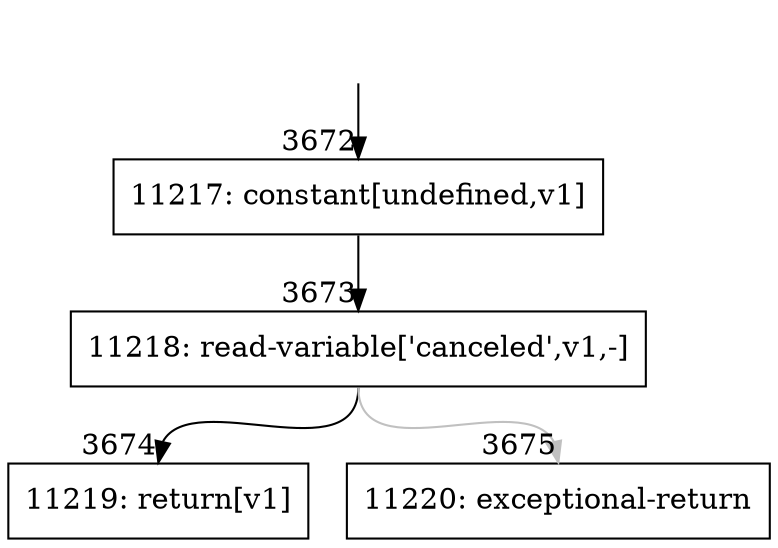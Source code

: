 digraph {
rankdir="TD"
BB_entry243[shape=none,label=""];
BB_entry243 -> BB3672 [tailport=s, headport=n, headlabel="    3672"]
BB3672 [shape=record label="{11217: constant[undefined,v1]}" ] 
BB3672 -> BB3673 [tailport=s, headport=n, headlabel="      3673"]
BB3673 [shape=record label="{11218: read-variable['canceled',v1,-]}" ] 
BB3673 -> BB3674 [tailport=s, headport=n, headlabel="      3674"]
BB3673 -> BB3675 [tailport=s, headport=n, color=gray, headlabel="      3675"]
BB3674 [shape=record label="{11219: return[v1]}" ] 
BB3675 [shape=record label="{11220: exceptional-return}" ] 
//#$~ 4643
}
